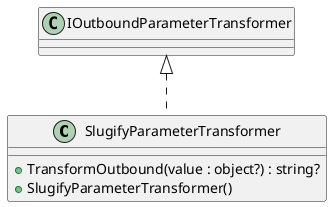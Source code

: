 @startuml SlugifyParameterTransformer
class SlugifyParameterTransformer  {
    + TransformOutbound(value : object?) : string?
    + SlugifyParameterTransformer()
}
IOutboundParameterTransformer <|.. SlugifyParameterTransformer
@enduml
